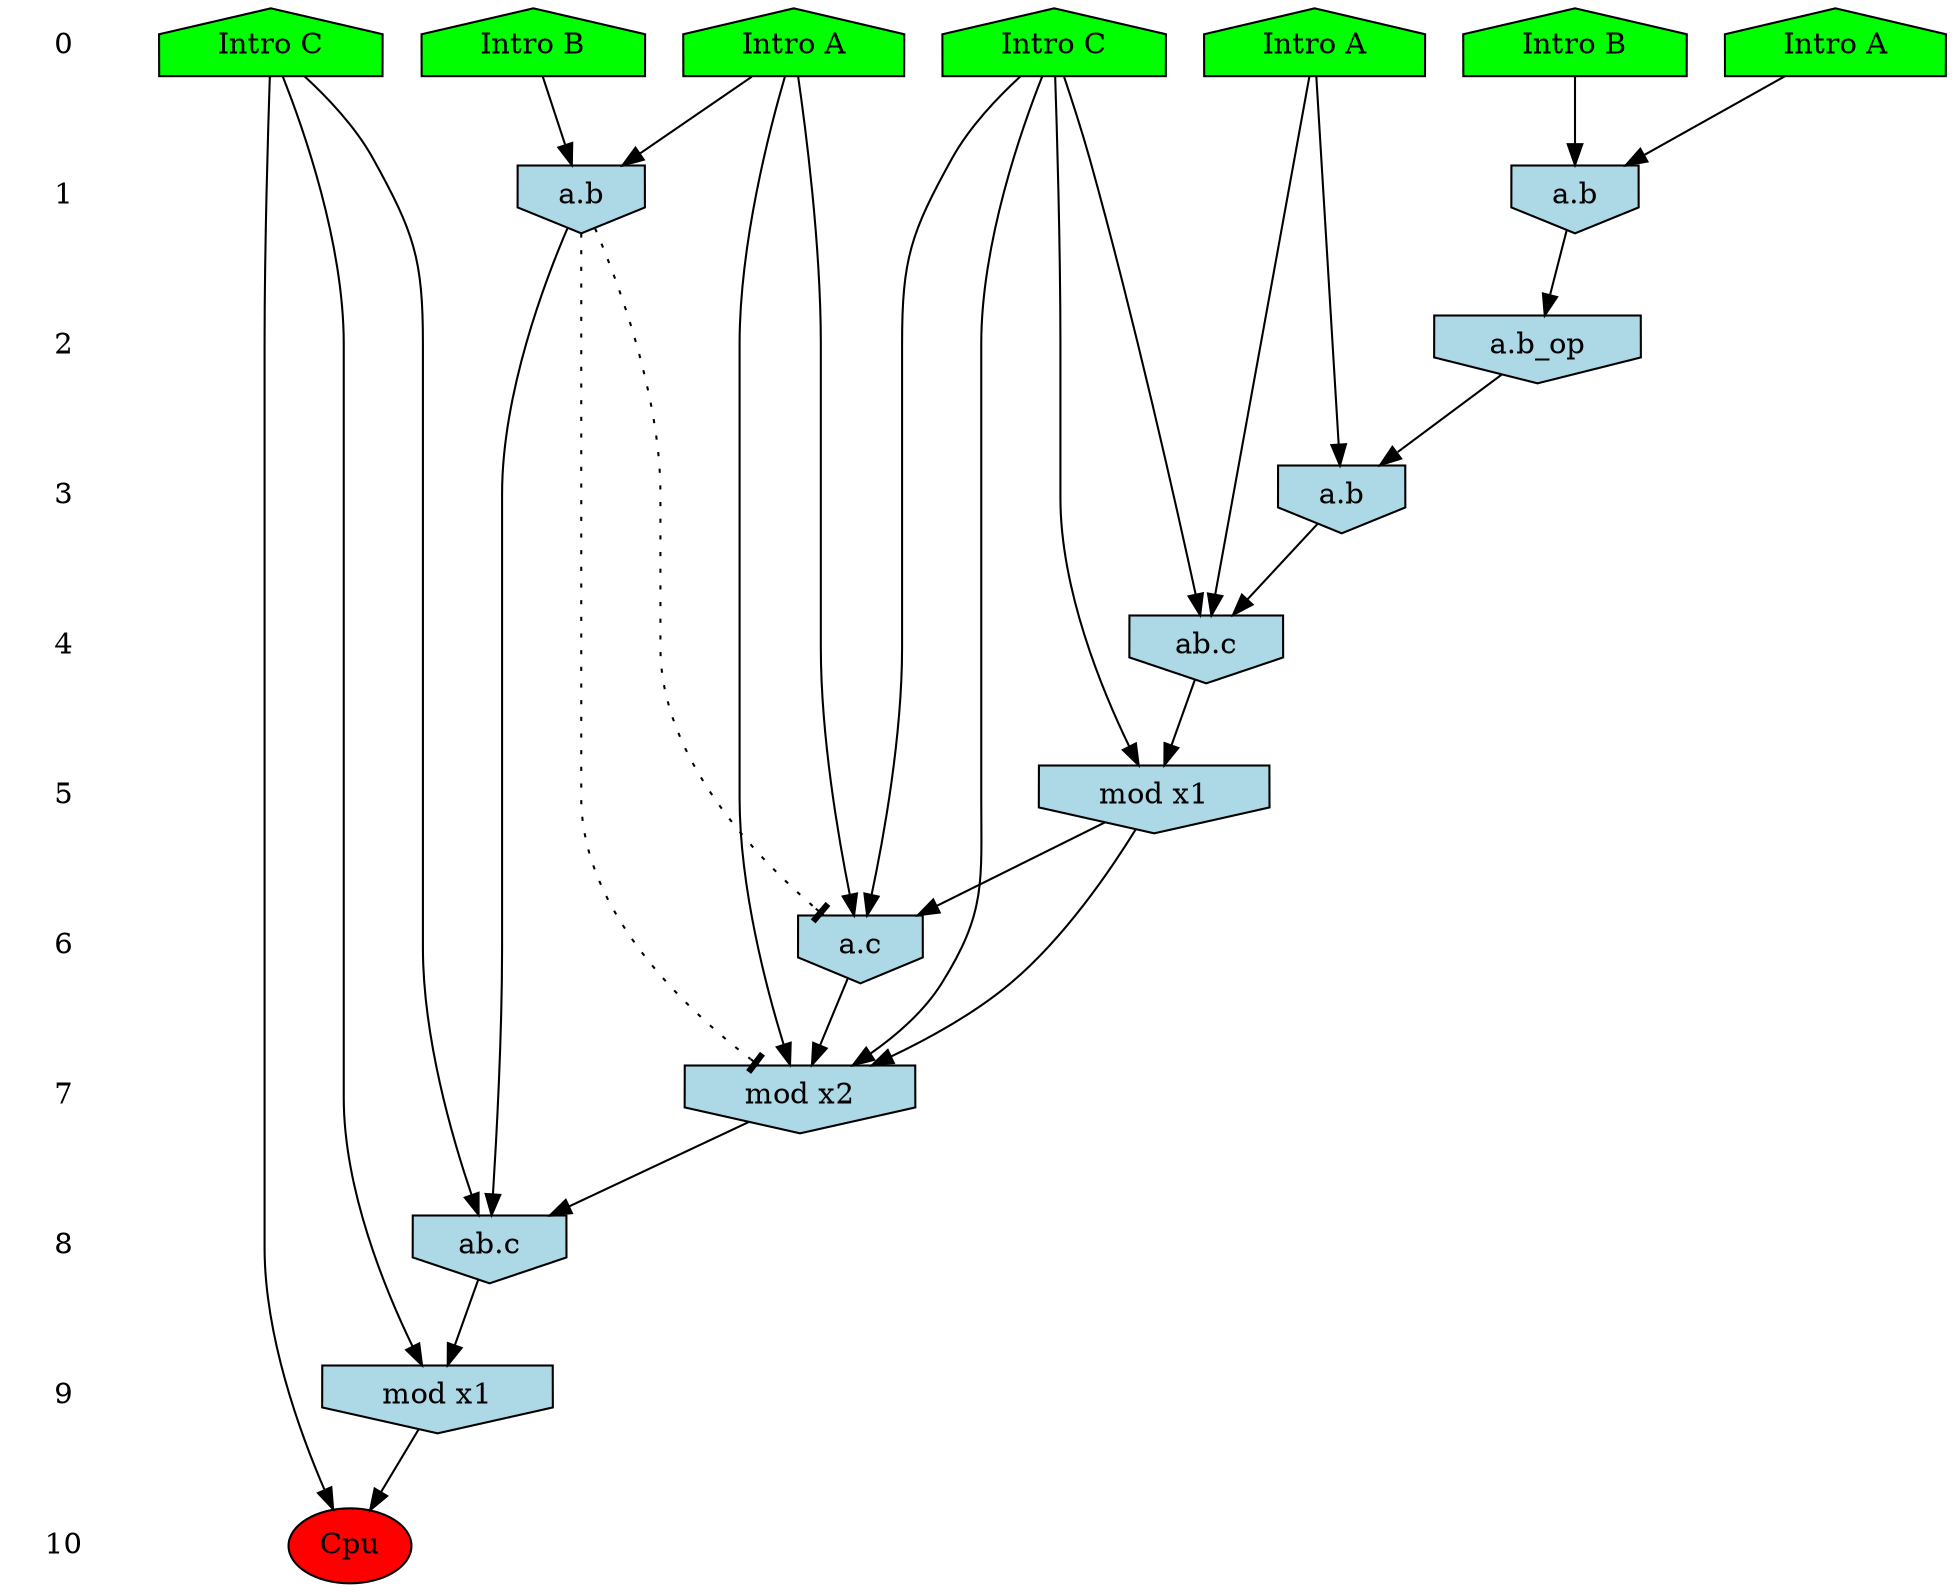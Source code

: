/* Compression of 2 causal flows obtained in average at 1.635272E+01 t.u */
/* Compressed causal flows were: [2422;3174] */
digraph G{
 ranksep=.5 ; 
{ rank = same ; "0" [shape=plaintext] ; node_1 [label ="Intro B", shape=house, style=filled, fillcolor=green] ;
node_2 [label ="Intro A", shape=house, style=filled, fillcolor=green] ;
node_3 [label ="Intro A", shape=house, style=filled, fillcolor=green] ;
node_4 [label ="Intro B", shape=house, style=filled, fillcolor=green] ;
node_5 [label ="Intro A", shape=house, style=filled, fillcolor=green] ;
node_6 [label ="Intro C", shape=house, style=filled, fillcolor=green] ;
node_7 [label ="Intro C", shape=house, style=filled, fillcolor=green] ;
}
{ rank = same ; "1" [shape=plaintext] ; node_8 [label="a.b", shape=invhouse, style=filled, fillcolor = lightblue] ;
node_15 [label="a.b", shape=invhouse, style=filled, fillcolor = lightblue] ;
}
{ rank = same ; "2" [shape=plaintext] ; node_9 [label="a.b_op", shape=invhouse, style=filled, fillcolor = lightblue] ;
}
{ rank = same ; "3" [shape=plaintext] ; node_10 [label="a.b", shape=invhouse, style=filled, fillcolor = lightblue] ;
}
{ rank = same ; "4" [shape=plaintext] ; node_11 [label="ab.c", shape=invhouse, style=filled, fillcolor = lightblue] ;
}
{ rank = same ; "5" [shape=plaintext] ; node_12 [label="mod x1", shape=invhouse, style=filled, fillcolor = lightblue] ;
}
{ rank = same ; "6" [shape=plaintext] ; node_13 [label="a.c", shape=invhouse, style=filled, fillcolor = lightblue] ;
}
{ rank = same ; "7" [shape=plaintext] ; node_14 [label="mod x2", shape=invhouse, style=filled, fillcolor = lightblue] ;
}
{ rank = same ; "8" [shape=plaintext] ; node_16 [label="ab.c", shape=invhouse, style=filled, fillcolor = lightblue] ;
}
{ rank = same ; "9" [shape=plaintext] ; node_17 [label="mod x1", shape=invhouse, style=filled, fillcolor = lightblue] ;
}
{ rank = same ; "10" [shape=plaintext] ; node_18 [label ="Cpu", style=filled, fillcolor=red] ;
}
"0" -> "1" [style="invis"]; 
"1" -> "2" [style="invis"]; 
"2" -> "3" [style="invis"]; 
"3" -> "4" [style="invis"]; 
"4" -> "5" [style="invis"]; 
"5" -> "6" [style="invis"]; 
"6" -> "7" [style="invis"]; 
"7" -> "8" [style="invis"]; 
"8" -> "9" [style="invis"]; 
"9" -> "10" [style="invis"]; 
node_1 -> node_8
node_5 -> node_8
node_8 -> node_9
node_3 -> node_10
node_9 -> node_10
node_3 -> node_11
node_7 -> node_11
node_10 -> node_11
node_7 -> node_12
node_11 -> node_12
node_2 -> node_13
node_7 -> node_13
node_12 -> node_13
node_2 -> node_14
node_7 -> node_14
node_12 -> node_14
node_13 -> node_14
node_2 -> node_15
node_4 -> node_15
node_6 -> node_16
node_14 -> node_16
node_15 -> node_16
node_6 -> node_17
node_16 -> node_17
node_6 -> node_18
node_17 -> node_18
node_15 -> node_14 [style=dotted, arrowhead = tee] 
node_15 -> node_13 [style=dotted, arrowhead = tee] 
}
/*
 Dot generation time: 0.000000
*/